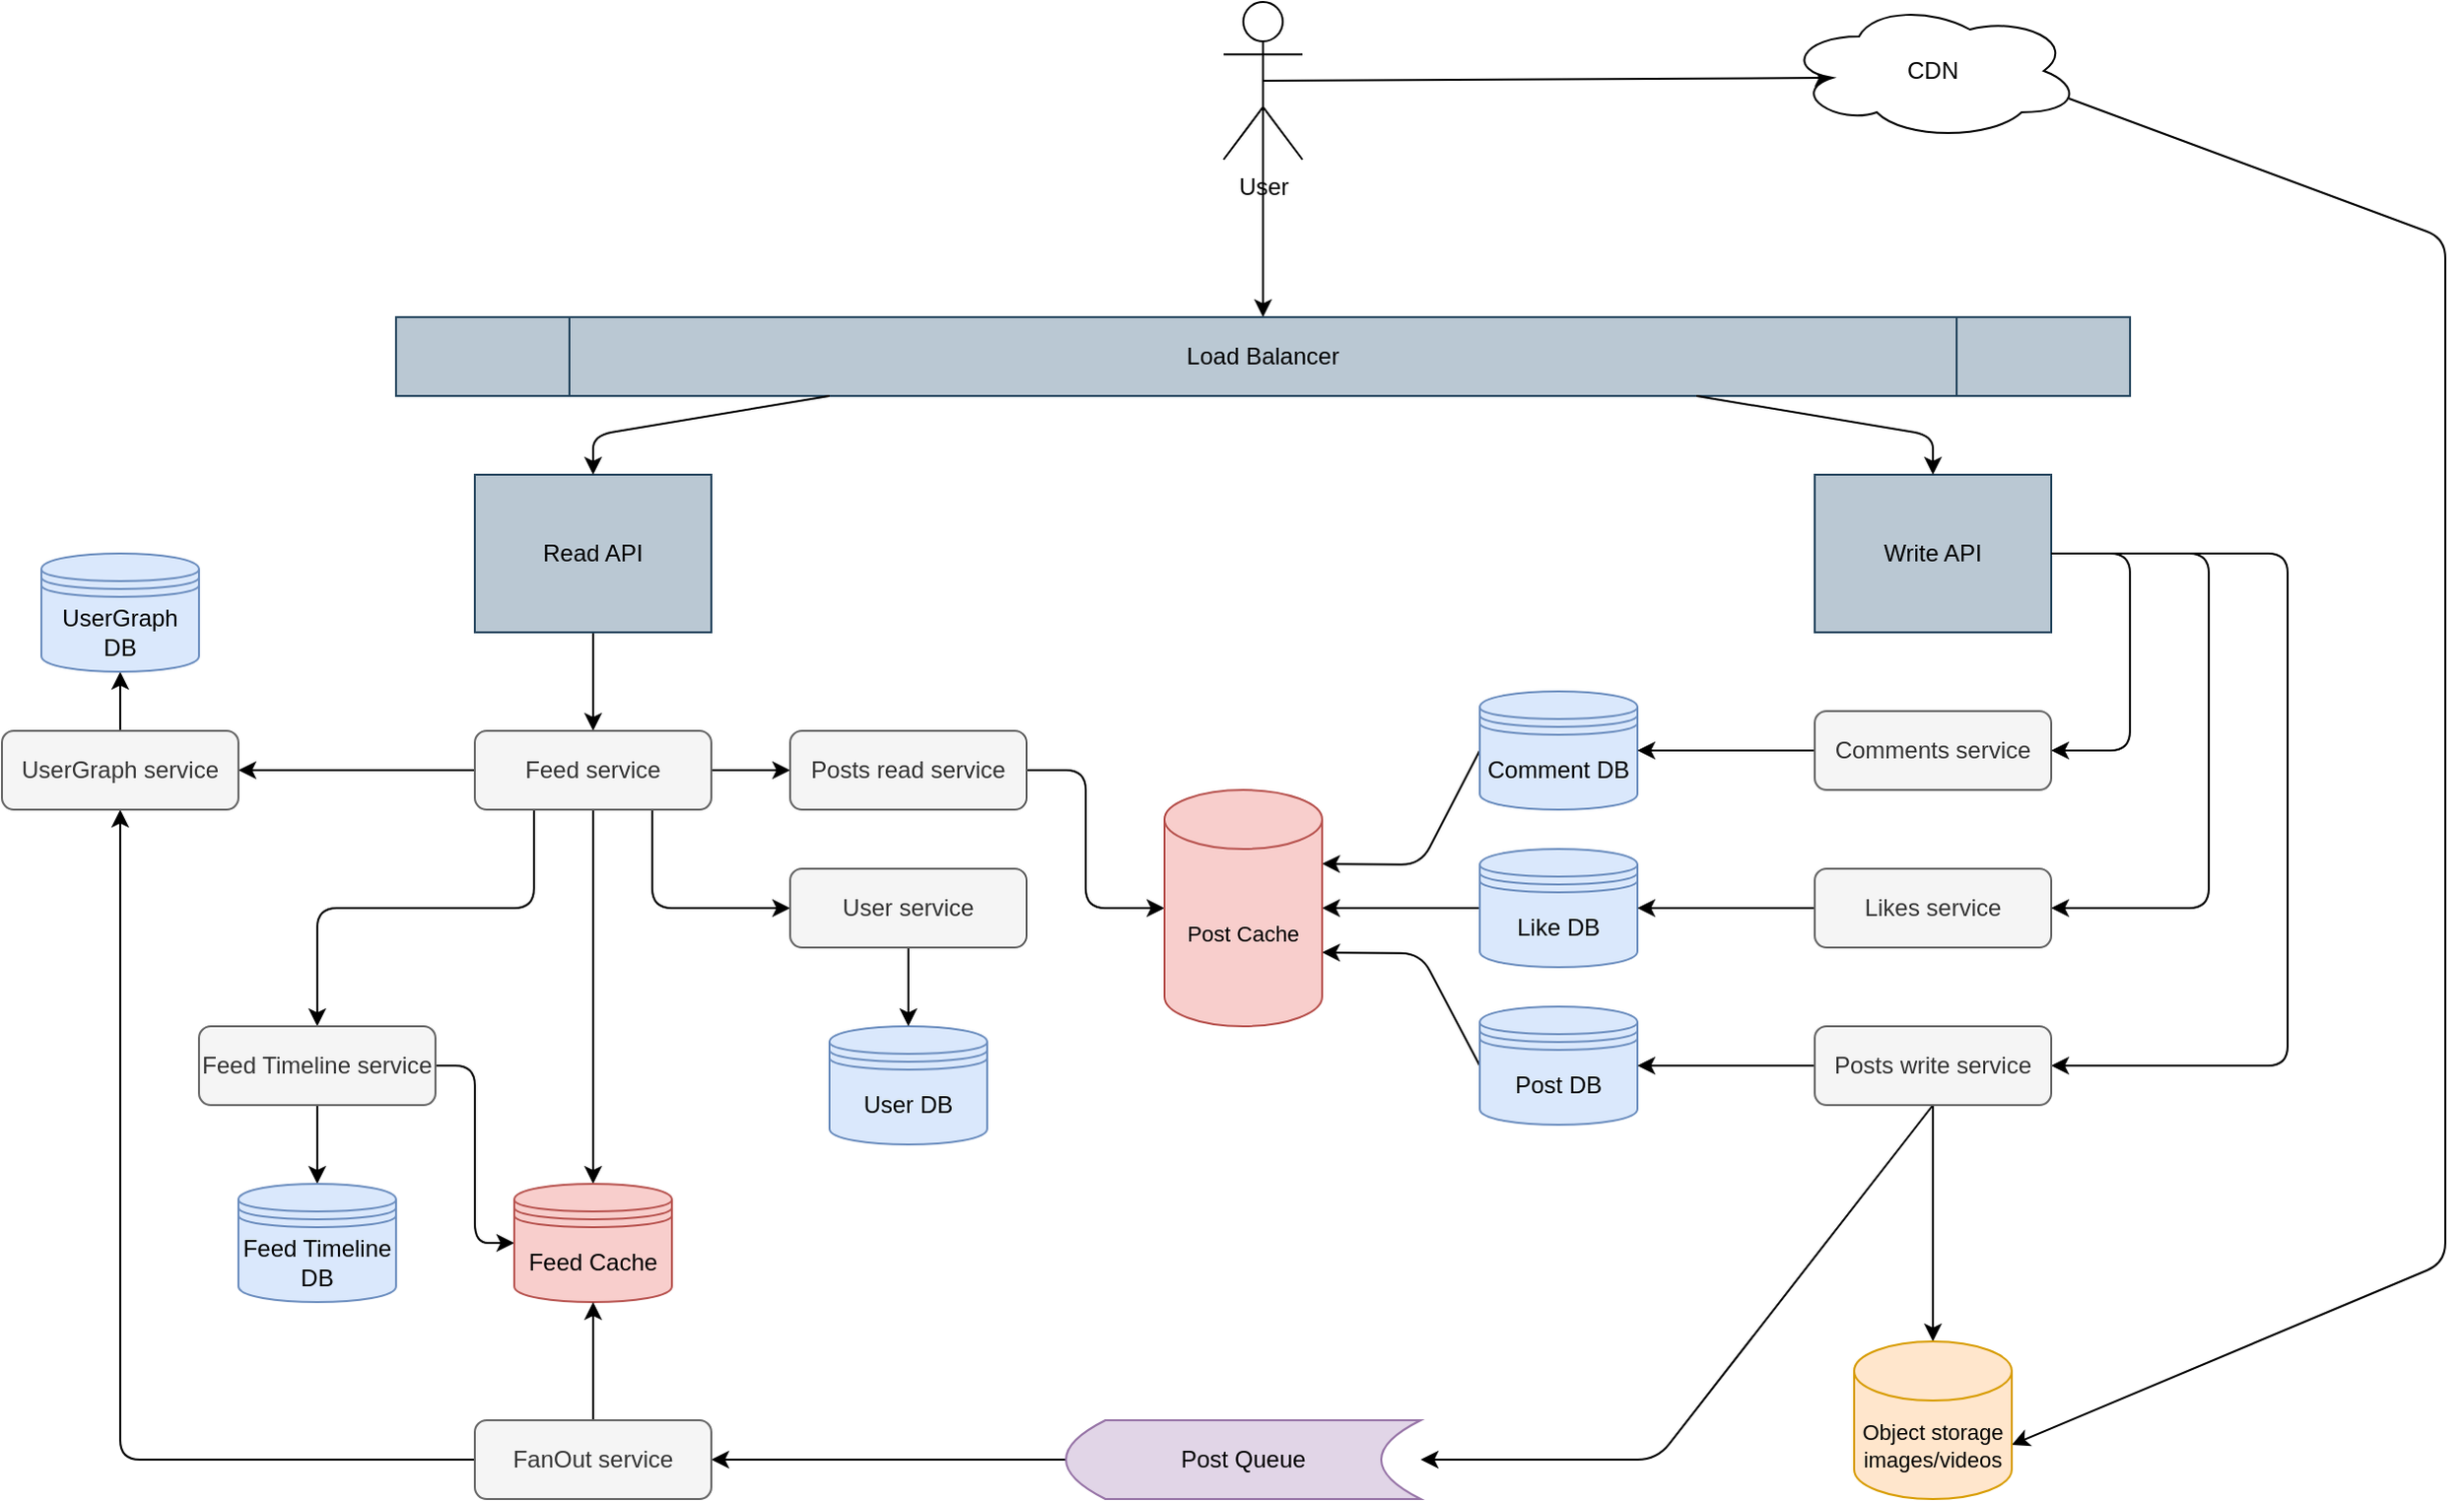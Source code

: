 <mxfile version="21.6.3" type="google">
  <diagram name="Page-1" id="KhGup1SXyLe5SDDAhOKY">
    <mxGraphModel grid="1" page="1" gridSize="10" guides="1" tooltips="1" connect="1" arrows="1" fold="1" pageScale="1" pageWidth="827" pageHeight="1169" math="0" shadow="0">
      <root>
        <mxCell id="0" />
        <mxCell id="1" parent="0" />
        <mxCell id="z9YG5A-ZgBLaF3fnF3FW-34" style="edgeStyle=none;shape=connector;rounded=1;orthogonalLoop=1;jettySize=auto;html=1;exitX=0.5;exitY=0.5;exitDx=0;exitDy=0;exitPerimeter=0;entryX=0.16;entryY=0.55;entryDx=0;entryDy=0;entryPerimeter=0;labelBackgroundColor=default;strokeColor=default;fontFamily=Helvetica;fontSize=11;fontColor=default;endArrow=classic;" edge="1" parent="1" source="j3yLuKOucIax06v_pXaG-2" target="j3yLuKOucIax06v_pXaG-6">
          <mxGeometry relative="1" as="geometry" />
        </mxCell>
        <mxCell id="z9YG5A-ZgBLaF3fnF3FW-35" style="edgeStyle=none;shape=connector;rounded=1;orthogonalLoop=1;jettySize=auto;html=1;exitX=0.5;exitY=0.5;exitDx=0;exitDy=0;exitPerimeter=0;entryX=0.5;entryY=0;entryDx=0;entryDy=0;labelBackgroundColor=default;strokeColor=default;fontFamily=Helvetica;fontSize=11;fontColor=default;endArrow=classic;" edge="1" parent="1" source="j3yLuKOucIax06v_pXaG-2" target="j3yLuKOucIax06v_pXaG-5">
          <mxGeometry relative="1" as="geometry" />
        </mxCell>
        <mxCell id="j3yLuKOucIax06v_pXaG-2" value="User" style="shape=umlActor;verticalLabelPosition=bottom;verticalAlign=top;html=1;outlineConnect=0;" vertex="1" parent="1">
          <mxGeometry x="500" y="-80" width="40" height="80" as="geometry" />
        </mxCell>
        <mxCell id="j3yLuKOucIax06v_pXaG-5" value="Load Balancer" style="shape=process;whiteSpace=wrap;html=1;backgroundOutline=1;verticalAlign=middle;horizontal=1;fillColor=#bac8d3;strokeColor=#23445d;" vertex="1" parent="1">
          <mxGeometry x="80" y="80" width="880" height="40" as="geometry" />
        </mxCell>
        <mxCell id="z9YG5A-ZgBLaF3fnF3FW-36" style="edgeStyle=none;shape=connector;rounded=1;orthogonalLoop=1;jettySize=auto;html=1;exitX=0.96;exitY=0.7;exitDx=0;exitDy=0;exitPerimeter=0;entryX=1;entryY=0;entryDx=0;entryDy=52.5;entryPerimeter=0;labelBackgroundColor=default;strokeColor=default;fontFamily=Helvetica;fontSize=11;fontColor=default;endArrow=classic;" edge="1" parent="1" source="j3yLuKOucIax06v_pXaG-6" target="z9YG5A-ZgBLaF3fnF3FW-32">
          <mxGeometry relative="1" as="geometry">
            <Array as="points">
              <mxPoint x="1120" y="40" />
              <mxPoint x="1120" y="560" />
            </Array>
          </mxGeometry>
        </mxCell>
        <mxCell id="j3yLuKOucIax06v_pXaG-6" value="CDN" style="ellipse;shape=cloud;whiteSpace=wrap;html=1;" vertex="1" parent="1">
          <mxGeometry x="785" y="-80" width="150" height="70" as="geometry" />
        </mxCell>
        <mxCell id="z9YG5A-ZgBLaF3fnF3FW-7" style="edgeStyle=none;shape=connector;rounded=1;orthogonalLoop=1;jettySize=auto;html=1;exitX=0.5;exitY=1;exitDx=0;exitDy=0;labelBackgroundColor=default;strokeColor=default;fontFamily=Helvetica;fontSize=11;fontColor=default;endArrow=classic;" edge="1" parent="1" source="j3yLuKOucIax06v_pXaG-8" target="j3yLuKOucIax06v_pXaG-18">
          <mxGeometry relative="1" as="geometry" />
        </mxCell>
        <mxCell id="j3yLuKOucIax06v_pXaG-8" value="Read API" style="rounded=0;whiteSpace=wrap;html=1;fillColor=#bac8d3;strokeColor=#23445d;" vertex="1" parent="1">
          <mxGeometry x="120" y="160" width="120" height="80" as="geometry" />
        </mxCell>
        <mxCell id="z9YG5A-ZgBLaF3fnF3FW-6" style="edgeStyle=none;shape=connector;rounded=1;orthogonalLoop=1;jettySize=auto;html=1;exitX=1;exitY=0.5;exitDx=0;exitDy=0;labelBackgroundColor=default;strokeColor=default;fontFamily=Helvetica;fontSize=11;fontColor=default;endArrow=classic;entryX=1;entryY=0.5;entryDx=0;entryDy=0;" edge="1" parent="1" source="j3yLuKOucIax06v_pXaG-9" target="j3yLuKOucIax06v_pXaG-17">
          <mxGeometry relative="1" as="geometry">
            <mxPoint x="1000" y="440" as="targetPoint" />
            <Array as="points">
              <mxPoint x="1040" y="200" />
              <mxPoint x="1040" y="460" />
            </Array>
          </mxGeometry>
        </mxCell>
        <mxCell id="j3yLuKOucIax06v_pXaG-9" value="Write API" style="rounded=0;whiteSpace=wrap;html=1;fillColor=#bac8d3;strokeColor=#23445d;" vertex="1" parent="1">
          <mxGeometry x="800" y="160" width="120" height="80" as="geometry" />
        </mxCell>
        <mxCell id="z9YG5A-ZgBLaF3fnF3FW-11" style="edgeStyle=none;shape=connector;rounded=1;orthogonalLoop=1;jettySize=auto;html=1;exitX=0;exitY=0.5;exitDx=0;exitDy=0;entryX=1;entryY=0;entryDx=0;entryDy=82.5;labelBackgroundColor=default;strokeColor=default;fontFamily=Helvetica;fontSize=11;fontColor=default;endArrow=classic;entryPerimeter=0;" edge="1" parent="1" source="j3yLuKOucIax06v_pXaG-10" target="z9YG5A-ZgBLaF3fnF3FW-30">
          <mxGeometry relative="1" as="geometry">
            <mxPoint x="520" y="410" as="targetPoint" />
            <Array as="points">
              <mxPoint x="600" y="403" />
            </Array>
          </mxGeometry>
        </mxCell>
        <mxCell id="j3yLuKOucIax06v_pXaG-10" value="Post DB" style="shape=datastore;whiteSpace=wrap;html=1;fillColor=#dae8fc;strokeColor=#6c8ebf;" vertex="1" parent="1">
          <mxGeometry x="630" y="430" width="80" height="60" as="geometry" />
        </mxCell>
        <mxCell id="z9YG5A-ZgBLaF3fnF3FW-12" style="edgeStyle=none;shape=connector;rounded=1;orthogonalLoop=1;jettySize=auto;html=1;exitX=0;exitY=0.5;exitDx=0;exitDy=0;entryX=1;entryY=0.5;entryDx=0;entryDy=0;labelBackgroundColor=default;strokeColor=default;fontFamily=Helvetica;fontSize=11;fontColor=default;endArrow=classic;entryPerimeter=0;" edge="1" parent="1" source="j3yLuKOucIax06v_pXaG-11" target="z9YG5A-ZgBLaF3fnF3FW-30">
          <mxGeometry relative="1" as="geometry">
            <mxPoint x="520" y="380" as="targetPoint" />
          </mxGeometry>
        </mxCell>
        <mxCell id="j3yLuKOucIax06v_pXaG-11" value="Like DB" style="shape=datastore;whiteSpace=wrap;html=1;fillColor=#dae8fc;strokeColor=#6c8ebf;" vertex="1" parent="1">
          <mxGeometry x="630" y="350" width="80" height="60" as="geometry" />
        </mxCell>
        <mxCell id="z9YG5A-ZgBLaF3fnF3FW-13" style="edgeStyle=none;shape=connector;rounded=1;orthogonalLoop=1;jettySize=auto;html=1;exitX=0;exitY=0.5;exitDx=0;exitDy=0;entryX=1;entryY=0;entryDx=0;entryDy=37.5;labelBackgroundColor=default;strokeColor=default;fontFamily=Helvetica;fontSize=11;fontColor=default;endArrow=classic;entryPerimeter=0;" edge="1" parent="1" source="j3yLuKOucIax06v_pXaG-12" target="z9YG5A-ZgBLaF3fnF3FW-30">
          <mxGeometry relative="1" as="geometry">
            <mxPoint x="520" y="350" as="targetPoint" />
            <Array as="points">
              <mxPoint x="600" y="358" />
            </Array>
          </mxGeometry>
        </mxCell>
        <mxCell id="j3yLuKOucIax06v_pXaG-12" value="Comment DB" style="shape=datastore;whiteSpace=wrap;html=1;fillColor=#dae8fc;strokeColor=#6c8ebf;" vertex="1" parent="1">
          <mxGeometry x="630" y="270" width="80" height="60" as="geometry" />
        </mxCell>
        <mxCell id="j3yLuKOucIax06v_pXaG-13" value="User DB" style="shape=datastore;whiteSpace=wrap;html=1;fillColor=#dae8fc;strokeColor=#6c8ebf;" vertex="1" parent="1">
          <mxGeometry x="300" y="440" width="80" height="60" as="geometry" />
        </mxCell>
        <mxCell id="z9YG5A-ZgBLaF3fnF3FW-14" style="edgeStyle=none;shape=connector;rounded=1;orthogonalLoop=1;jettySize=auto;html=1;exitX=0;exitY=0.5;exitDx=0;exitDy=0;entryX=1;entryY=0.5;entryDx=0;entryDy=0;labelBackgroundColor=default;strokeColor=default;fontFamily=Helvetica;fontSize=11;fontColor=default;endArrow=classic;" edge="1" parent="1" source="j3yLuKOucIax06v_pXaG-14" target="j3yLuKOucIax06v_pXaG-12">
          <mxGeometry relative="1" as="geometry" />
        </mxCell>
        <mxCell id="j3yLuKOucIax06v_pXaG-14" value="Comments service" style="rounded=1;whiteSpace=wrap;html=1;fillColor=#f5f5f5;fontColor=#333333;strokeColor=#666666;" vertex="1" parent="1">
          <mxGeometry x="800" y="280" width="120" height="40" as="geometry" />
        </mxCell>
        <mxCell id="z9YG5A-ZgBLaF3fnF3FW-15" style="edgeStyle=none;shape=connector;rounded=1;orthogonalLoop=1;jettySize=auto;html=1;exitX=0;exitY=0.5;exitDx=0;exitDy=0;entryX=1;entryY=0.5;entryDx=0;entryDy=0;labelBackgroundColor=default;strokeColor=default;fontFamily=Helvetica;fontSize=11;fontColor=default;endArrow=classic;" edge="1" parent="1" source="j3yLuKOucIax06v_pXaG-16" target="j3yLuKOucIax06v_pXaG-11">
          <mxGeometry relative="1" as="geometry" />
        </mxCell>
        <mxCell id="j3yLuKOucIax06v_pXaG-16" value="Likes service" style="rounded=1;whiteSpace=wrap;html=1;fillColor=#f5f5f5;fontColor=#333333;strokeColor=#666666;" vertex="1" parent="1">
          <mxGeometry x="800" y="360" width="120" height="40" as="geometry" />
        </mxCell>
        <mxCell id="z9YG5A-ZgBLaF3fnF3FW-16" style="edgeStyle=none;shape=connector;rounded=1;orthogonalLoop=1;jettySize=auto;html=1;exitX=0;exitY=0.5;exitDx=0;exitDy=0;entryX=1;entryY=0.5;entryDx=0;entryDy=0;labelBackgroundColor=default;strokeColor=default;fontFamily=Helvetica;fontSize=11;fontColor=default;endArrow=classic;" edge="1" parent="1" source="j3yLuKOucIax06v_pXaG-17" target="j3yLuKOucIax06v_pXaG-10">
          <mxGeometry relative="1" as="geometry" />
        </mxCell>
        <mxCell id="z9YG5A-ZgBLaF3fnF3FW-28" style="edgeStyle=none;shape=connector;rounded=1;orthogonalLoop=1;jettySize=auto;html=1;exitX=0.5;exitY=1;exitDx=0;exitDy=0;entryX=1;entryY=0.5;entryDx=0;entryDy=0;labelBackgroundColor=default;strokeColor=default;fontFamily=Helvetica;fontSize=11;fontColor=default;endArrow=classic;" edge="1" parent="1" source="j3yLuKOucIax06v_pXaG-17" target="j3yLuKOucIax06v_pXaG-26">
          <mxGeometry relative="1" as="geometry">
            <Array as="points">
              <mxPoint x="720" y="660" />
            </Array>
          </mxGeometry>
        </mxCell>
        <mxCell id="z9YG5A-ZgBLaF3fnF3FW-33" style="edgeStyle=none;shape=connector;rounded=1;orthogonalLoop=1;jettySize=auto;html=1;exitX=0.5;exitY=1;exitDx=0;exitDy=0;entryX=0.5;entryY=0;entryDx=0;entryDy=0;entryPerimeter=0;labelBackgroundColor=default;strokeColor=default;fontFamily=Helvetica;fontSize=11;fontColor=default;endArrow=classic;" edge="1" parent="1" source="j3yLuKOucIax06v_pXaG-17" target="z9YG5A-ZgBLaF3fnF3FW-32">
          <mxGeometry relative="1" as="geometry" />
        </mxCell>
        <mxCell id="j3yLuKOucIax06v_pXaG-17" value="Posts write service" style="rounded=1;whiteSpace=wrap;html=1;fillColor=#f5f5f5;fontColor=#333333;strokeColor=#666666;" vertex="1" parent="1">
          <mxGeometry x="800" y="440" width="120" height="40" as="geometry" />
        </mxCell>
        <mxCell id="z9YG5A-ZgBLaF3fnF3FW-9" style="edgeStyle=none;shape=connector;rounded=1;orthogonalLoop=1;jettySize=auto;html=1;exitX=1;exitY=0.5;exitDx=0;exitDy=0;entryX=0;entryY=0.5;entryDx=0;entryDy=0;labelBackgroundColor=default;strokeColor=default;fontFamily=Helvetica;fontSize=11;fontColor=default;endArrow=classic;" edge="1" parent="1" source="j3yLuKOucIax06v_pXaG-18" target="j3yLuKOucIax06v_pXaG-19">
          <mxGeometry relative="1" as="geometry" />
        </mxCell>
        <mxCell id="z9YG5A-ZgBLaF3fnF3FW-17" style="edgeStyle=none;shape=connector;rounded=1;orthogonalLoop=1;jettySize=auto;html=1;exitX=0.75;exitY=1;exitDx=0;exitDy=0;labelBackgroundColor=default;strokeColor=default;fontFamily=Helvetica;fontSize=11;fontColor=default;endArrow=classic;entryX=0;entryY=0.5;entryDx=0;entryDy=0;" edge="1" parent="1" source="j3yLuKOucIax06v_pXaG-18" target="j3yLuKOucIax06v_pXaG-20">
          <mxGeometry relative="1" as="geometry">
            <mxPoint x="240" y="380" as="targetPoint" />
            <Array as="points">
              <mxPoint x="210" y="380" />
            </Array>
          </mxGeometry>
        </mxCell>
        <mxCell id="z9YG5A-ZgBLaF3fnF3FW-20" style="edgeStyle=none;shape=connector;rounded=1;orthogonalLoop=1;jettySize=auto;html=1;exitX=0.5;exitY=1;exitDx=0;exitDy=0;entryX=0.5;entryY=0;entryDx=0;entryDy=0;labelBackgroundColor=default;strokeColor=default;fontFamily=Helvetica;fontSize=11;fontColor=default;endArrow=classic;" edge="1" parent="1" source="j3yLuKOucIax06v_pXaG-18" target="j3yLuKOucIax06v_pXaG-24">
          <mxGeometry relative="1" as="geometry" />
        </mxCell>
        <mxCell id="z9YG5A-ZgBLaF3fnF3FW-44" style="edgeStyle=none;shape=connector;rounded=1;orthogonalLoop=1;jettySize=auto;html=1;exitX=0;exitY=0.5;exitDx=0;exitDy=0;entryX=1;entryY=0.5;entryDx=0;entryDy=0;labelBackgroundColor=default;strokeColor=default;fontFamily=Helvetica;fontSize=11;fontColor=default;endArrow=classic;" edge="1" parent="1" source="j3yLuKOucIax06v_pXaG-18" target="j3yLuKOucIax06v_pXaG-28">
          <mxGeometry relative="1" as="geometry" />
        </mxCell>
        <mxCell id="z9YG5A-ZgBLaF3fnF3FW-45" style="edgeStyle=none;shape=connector;rounded=1;orthogonalLoop=1;jettySize=auto;html=1;exitX=0.25;exitY=1;exitDx=0;exitDy=0;entryX=0.5;entryY=0;entryDx=0;entryDy=0;labelBackgroundColor=default;strokeColor=default;fontFamily=Helvetica;fontSize=11;fontColor=default;endArrow=classic;" edge="1" parent="1" source="j3yLuKOucIax06v_pXaG-18" target="j3yLuKOucIax06v_pXaG-23">
          <mxGeometry relative="1" as="geometry">
            <Array as="points">
              <mxPoint x="150" y="380" />
              <mxPoint x="40" y="380" />
            </Array>
          </mxGeometry>
        </mxCell>
        <mxCell id="j3yLuKOucIax06v_pXaG-18" value="Feed service" style="rounded=1;whiteSpace=wrap;html=1;fillColor=#f5f5f5;fontColor=#333333;strokeColor=#666666;" vertex="1" parent="1">
          <mxGeometry x="120" y="290" width="120" height="40" as="geometry" />
        </mxCell>
        <mxCell id="z9YG5A-ZgBLaF3fnF3FW-10" style="edgeStyle=none;shape=connector;rounded=1;orthogonalLoop=1;jettySize=auto;html=1;exitX=1;exitY=0.5;exitDx=0;exitDy=0;entryX=0;entryY=0.5;entryDx=0;entryDy=0;labelBackgroundColor=default;strokeColor=default;fontFamily=Helvetica;fontSize=11;fontColor=default;endArrow=classic;entryPerimeter=0;" edge="1" parent="1" source="j3yLuKOucIax06v_pXaG-19" target="z9YG5A-ZgBLaF3fnF3FW-30">
          <mxGeometry relative="1" as="geometry">
            <mxPoint x="440" y="380" as="targetPoint" />
            <Array as="points">
              <mxPoint x="430" y="310" />
              <mxPoint x="430" y="380" />
            </Array>
          </mxGeometry>
        </mxCell>
        <mxCell id="j3yLuKOucIax06v_pXaG-19" value="Posts read service" style="rounded=1;whiteSpace=wrap;html=1;fillColor=#f5f5f5;fontColor=#333333;strokeColor=#666666;" vertex="1" parent="1">
          <mxGeometry x="280" y="290" width="120" height="40" as="geometry" />
        </mxCell>
        <mxCell id="z9YG5A-ZgBLaF3fnF3FW-22" style="edgeStyle=none;shape=connector;rounded=1;orthogonalLoop=1;jettySize=auto;html=1;exitX=0.5;exitY=1;exitDx=0;exitDy=0;entryX=0.5;entryY=0;entryDx=0;entryDy=0;labelBackgroundColor=default;strokeColor=default;fontFamily=Helvetica;fontSize=11;fontColor=default;endArrow=classic;" edge="1" parent="1" source="j3yLuKOucIax06v_pXaG-20" target="j3yLuKOucIax06v_pXaG-13">
          <mxGeometry relative="1" as="geometry" />
        </mxCell>
        <mxCell id="j3yLuKOucIax06v_pXaG-20" value="User service" style="rounded=1;whiteSpace=wrap;html=1;fillColor=#f5f5f5;fontColor=#333333;strokeColor=#666666;" vertex="1" parent="1">
          <mxGeometry x="280" y="360" width="120" height="40" as="geometry" />
        </mxCell>
        <mxCell id="j3yLuKOucIax06v_pXaG-22" style="edgeStyle=orthogonalEdgeStyle;rounded=0;orthogonalLoop=1;jettySize=auto;html=1;exitX=0.5;exitY=1;exitDx=0;exitDy=0;" edge="1" parent="1" source="j3yLuKOucIax06v_pXaG-10" target="j3yLuKOucIax06v_pXaG-10">
          <mxGeometry relative="1" as="geometry" />
        </mxCell>
        <mxCell id="z9YG5A-ZgBLaF3fnF3FW-42" style="edgeStyle=none;shape=connector;rounded=1;orthogonalLoop=1;jettySize=auto;html=1;exitX=0.5;exitY=1;exitDx=0;exitDy=0;entryX=0.5;entryY=0;entryDx=0;entryDy=0;labelBackgroundColor=default;strokeColor=default;fontFamily=Helvetica;fontSize=11;fontColor=default;endArrow=classic;" edge="1" parent="1" source="j3yLuKOucIax06v_pXaG-23" target="j3yLuKOucIax06v_pXaG-25">
          <mxGeometry relative="1" as="geometry" />
        </mxCell>
        <mxCell id="z9YG5A-ZgBLaF3fnF3FW-46" style="edgeStyle=none;shape=connector;rounded=1;orthogonalLoop=1;jettySize=auto;html=1;exitX=1;exitY=0.5;exitDx=0;exitDy=0;entryX=0;entryY=0.5;entryDx=0;entryDy=0;labelBackgroundColor=default;strokeColor=default;fontFamily=Helvetica;fontSize=11;fontColor=default;endArrow=classic;" edge="1" parent="1" source="j3yLuKOucIax06v_pXaG-23" target="j3yLuKOucIax06v_pXaG-24">
          <mxGeometry relative="1" as="geometry">
            <Array as="points">
              <mxPoint x="120" y="460" />
              <mxPoint x="120" y="550" />
            </Array>
          </mxGeometry>
        </mxCell>
        <mxCell id="j3yLuKOucIax06v_pXaG-23" value="Feed Timeline service" style="rounded=1;whiteSpace=wrap;html=1;fillColor=#f5f5f5;fontColor=#333333;strokeColor=#666666;" vertex="1" parent="1">
          <mxGeometry x="-20" y="440" width="120" height="40" as="geometry" />
        </mxCell>
        <mxCell id="j3yLuKOucIax06v_pXaG-24" value="Feed Cache" style="shape=datastore;whiteSpace=wrap;html=1;fillColor=#f8cecc;strokeColor=#b85450;" vertex="1" parent="1">
          <mxGeometry x="140" y="520" width="80" height="60" as="geometry" />
        </mxCell>
        <mxCell id="j3yLuKOucIax06v_pXaG-25" value="Feed Timeline DB" style="shape=datastore;whiteSpace=wrap;html=1;fillColor=#dae8fc;strokeColor=#6c8ebf;" vertex="1" parent="1">
          <mxGeometry y="520" width="80" height="60" as="geometry" />
        </mxCell>
        <mxCell id="z9YG5A-ZgBLaF3fnF3FW-29" style="edgeStyle=none;shape=connector;rounded=1;orthogonalLoop=1;jettySize=auto;html=1;exitX=0;exitY=0.5;exitDx=0;exitDy=0;entryX=1;entryY=0.5;entryDx=0;entryDy=0;labelBackgroundColor=default;strokeColor=default;fontFamily=Helvetica;fontSize=11;fontColor=default;endArrow=classic;" edge="1" parent="1" source="j3yLuKOucIax06v_pXaG-26" target="j3yLuKOucIax06v_pXaG-27">
          <mxGeometry relative="1" as="geometry" />
        </mxCell>
        <mxCell id="j3yLuKOucIax06v_pXaG-26" value="Post Queue" style="shape=dataStorage;whiteSpace=wrap;html=1;fixedSize=1;fillColor=#e1d5e7;strokeColor=#9673a6;" vertex="1" parent="1">
          <mxGeometry x="420" y="640" width="180" height="40" as="geometry" />
        </mxCell>
        <mxCell id="z9YG5A-ZgBLaF3fnF3FW-23" style="edgeStyle=none;shape=connector;rounded=1;orthogonalLoop=1;jettySize=auto;html=1;exitX=0.5;exitY=0;exitDx=0;exitDy=0;entryX=0.5;entryY=1;entryDx=0;entryDy=0;labelBackgroundColor=default;strokeColor=default;fontFamily=Helvetica;fontSize=11;fontColor=default;endArrow=classic;" edge="1" parent="1" source="j3yLuKOucIax06v_pXaG-27" target="j3yLuKOucIax06v_pXaG-24">
          <mxGeometry relative="1" as="geometry" />
        </mxCell>
        <mxCell id="z9YG5A-ZgBLaF3fnF3FW-25" style="edgeStyle=none;shape=connector;rounded=1;orthogonalLoop=1;jettySize=auto;html=1;exitX=0;exitY=0.5;exitDx=0;exitDy=0;entryX=0.5;entryY=1;entryDx=0;entryDy=0;labelBackgroundColor=default;strokeColor=default;fontFamily=Helvetica;fontSize=11;fontColor=default;endArrow=classic;" edge="1" parent="1" source="j3yLuKOucIax06v_pXaG-27" target="j3yLuKOucIax06v_pXaG-28">
          <mxGeometry relative="1" as="geometry">
            <Array as="points">
              <mxPoint x="-60" y="660" />
            </Array>
          </mxGeometry>
        </mxCell>
        <mxCell id="j3yLuKOucIax06v_pXaG-27" value="FanOut service" style="rounded=1;whiteSpace=wrap;html=1;fillColor=#f5f5f5;fontColor=#333333;strokeColor=#666666;" vertex="1" parent="1">
          <mxGeometry x="120" y="640" width="120" height="40" as="geometry" />
        </mxCell>
        <mxCell id="z9YG5A-ZgBLaF3fnF3FW-43" style="edgeStyle=none;shape=connector;rounded=1;orthogonalLoop=1;jettySize=auto;html=1;exitX=0.5;exitY=0;exitDx=0;exitDy=0;entryX=0.5;entryY=1;entryDx=0;entryDy=0;labelBackgroundColor=default;strokeColor=default;fontFamily=Helvetica;fontSize=11;fontColor=default;endArrow=classic;" edge="1" parent="1" source="j3yLuKOucIax06v_pXaG-28" target="j3yLuKOucIax06v_pXaG-29">
          <mxGeometry relative="1" as="geometry" />
        </mxCell>
        <mxCell id="j3yLuKOucIax06v_pXaG-28" value="UserGraph service" style="rounded=1;whiteSpace=wrap;html=1;fillColor=#f5f5f5;fontColor=#333333;strokeColor=#666666;" vertex="1" parent="1">
          <mxGeometry x="-120" y="290" width="120" height="40" as="geometry" />
        </mxCell>
        <mxCell id="j3yLuKOucIax06v_pXaG-29" value="UserGraph DB" style="shape=datastore;whiteSpace=wrap;html=1;fillColor=#dae8fc;strokeColor=#6c8ebf;" vertex="1" parent="1">
          <mxGeometry x="-100" y="200" width="80" height="60" as="geometry" />
        </mxCell>
        <mxCell id="z9YG5A-ZgBLaF3fnF3FW-2" value="" style="endArrow=classic;html=1;exitX=0.25;exitY=1;exitDx=0;exitDy=0;entryX=0.5;entryY=0;entryDx=0;entryDy=0;rounded=1;" edge="1" parent="1" source="j3yLuKOucIax06v_pXaG-5" target="j3yLuKOucIax06v_pXaG-8">
          <mxGeometry width="50" height="50" relative="1" as="geometry">
            <mxPoint x="550" y="390" as="sourcePoint" />
            <mxPoint x="600" y="340" as="targetPoint" />
            <Array as="points">
              <mxPoint x="180" y="140" />
            </Array>
          </mxGeometry>
        </mxCell>
        <mxCell id="z9YG5A-ZgBLaF3fnF3FW-3" value="" style="endArrow=classic;html=1;rounded=1;entryX=0.5;entryY=0;entryDx=0;entryDy=0;exitX=0.75;exitY=1;exitDx=0;exitDy=0;" edge="1" parent="1" source="j3yLuKOucIax06v_pXaG-5" target="j3yLuKOucIax06v_pXaG-9">
          <mxGeometry width="50" height="50" relative="1" as="geometry">
            <mxPoint x="660" y="160" as="sourcePoint" />
            <mxPoint x="650" y="210" as="targetPoint" />
            <Array as="points">
              <mxPoint x="860" y="140" />
            </Array>
          </mxGeometry>
        </mxCell>
        <mxCell id="z9YG5A-ZgBLaF3fnF3FW-4" value="" style="endArrow=classic;html=1;rounded=1;labelBackgroundColor=default;strokeColor=default;fontFamily=Helvetica;fontSize=11;fontColor=default;shape=connector;exitX=1;exitY=0.5;exitDx=0;exitDy=0;entryX=1;entryY=0.5;entryDx=0;entryDy=0;" edge="1" parent="1" source="j3yLuKOucIax06v_pXaG-9" target="j3yLuKOucIax06v_pXaG-14">
          <mxGeometry width="50" height="50" relative="1" as="geometry">
            <mxPoint x="550" y="390" as="sourcePoint" />
            <mxPoint x="600" y="340" as="targetPoint" />
            <Array as="points">
              <mxPoint x="960" y="200" />
              <mxPoint x="960" y="300" />
            </Array>
          </mxGeometry>
        </mxCell>
        <mxCell id="z9YG5A-ZgBLaF3fnF3FW-5" value="" style="endArrow=classic;html=1;rounded=1;labelBackgroundColor=default;strokeColor=default;fontFamily=Helvetica;fontSize=11;fontColor=default;shape=connector;entryX=1;entryY=0.5;entryDx=0;entryDy=0;exitX=1;exitY=0.5;exitDx=0;exitDy=0;" edge="1" parent="1" source="j3yLuKOucIax06v_pXaG-9" target="j3yLuKOucIax06v_pXaG-16">
          <mxGeometry width="50" height="50" relative="1" as="geometry">
            <mxPoint x="920" y="200" as="sourcePoint" />
            <mxPoint x="960" y="390" as="targetPoint" />
            <Array as="points">
              <mxPoint x="1000" y="200" />
              <mxPoint x="1000" y="380" />
            </Array>
          </mxGeometry>
        </mxCell>
        <mxCell id="z9YG5A-ZgBLaF3fnF3FW-30" value="Post Cache" style="shape=cylinder3;whiteSpace=wrap;html=1;boundedLbl=1;backgroundOutline=1;size=15;fontFamily=Helvetica;fontSize=11;fillColor=#f8cecc;strokeColor=#b85450;" vertex="1" parent="1">
          <mxGeometry x="470" y="320" width="80" height="120" as="geometry" />
        </mxCell>
        <mxCell id="z9YG5A-ZgBLaF3fnF3FW-32" value="Object storage images/videos" style="shape=cylinder3;whiteSpace=wrap;html=1;boundedLbl=1;backgroundOutline=1;size=15;fontFamily=Helvetica;fontSize=11;fillColor=#ffe6cc;strokeColor=#d79b00;" vertex="1" parent="1">
          <mxGeometry x="820" y="600" width="80" height="80" as="geometry" />
        </mxCell>
      </root>
    </mxGraphModel>
  </diagram>
</mxfile>
